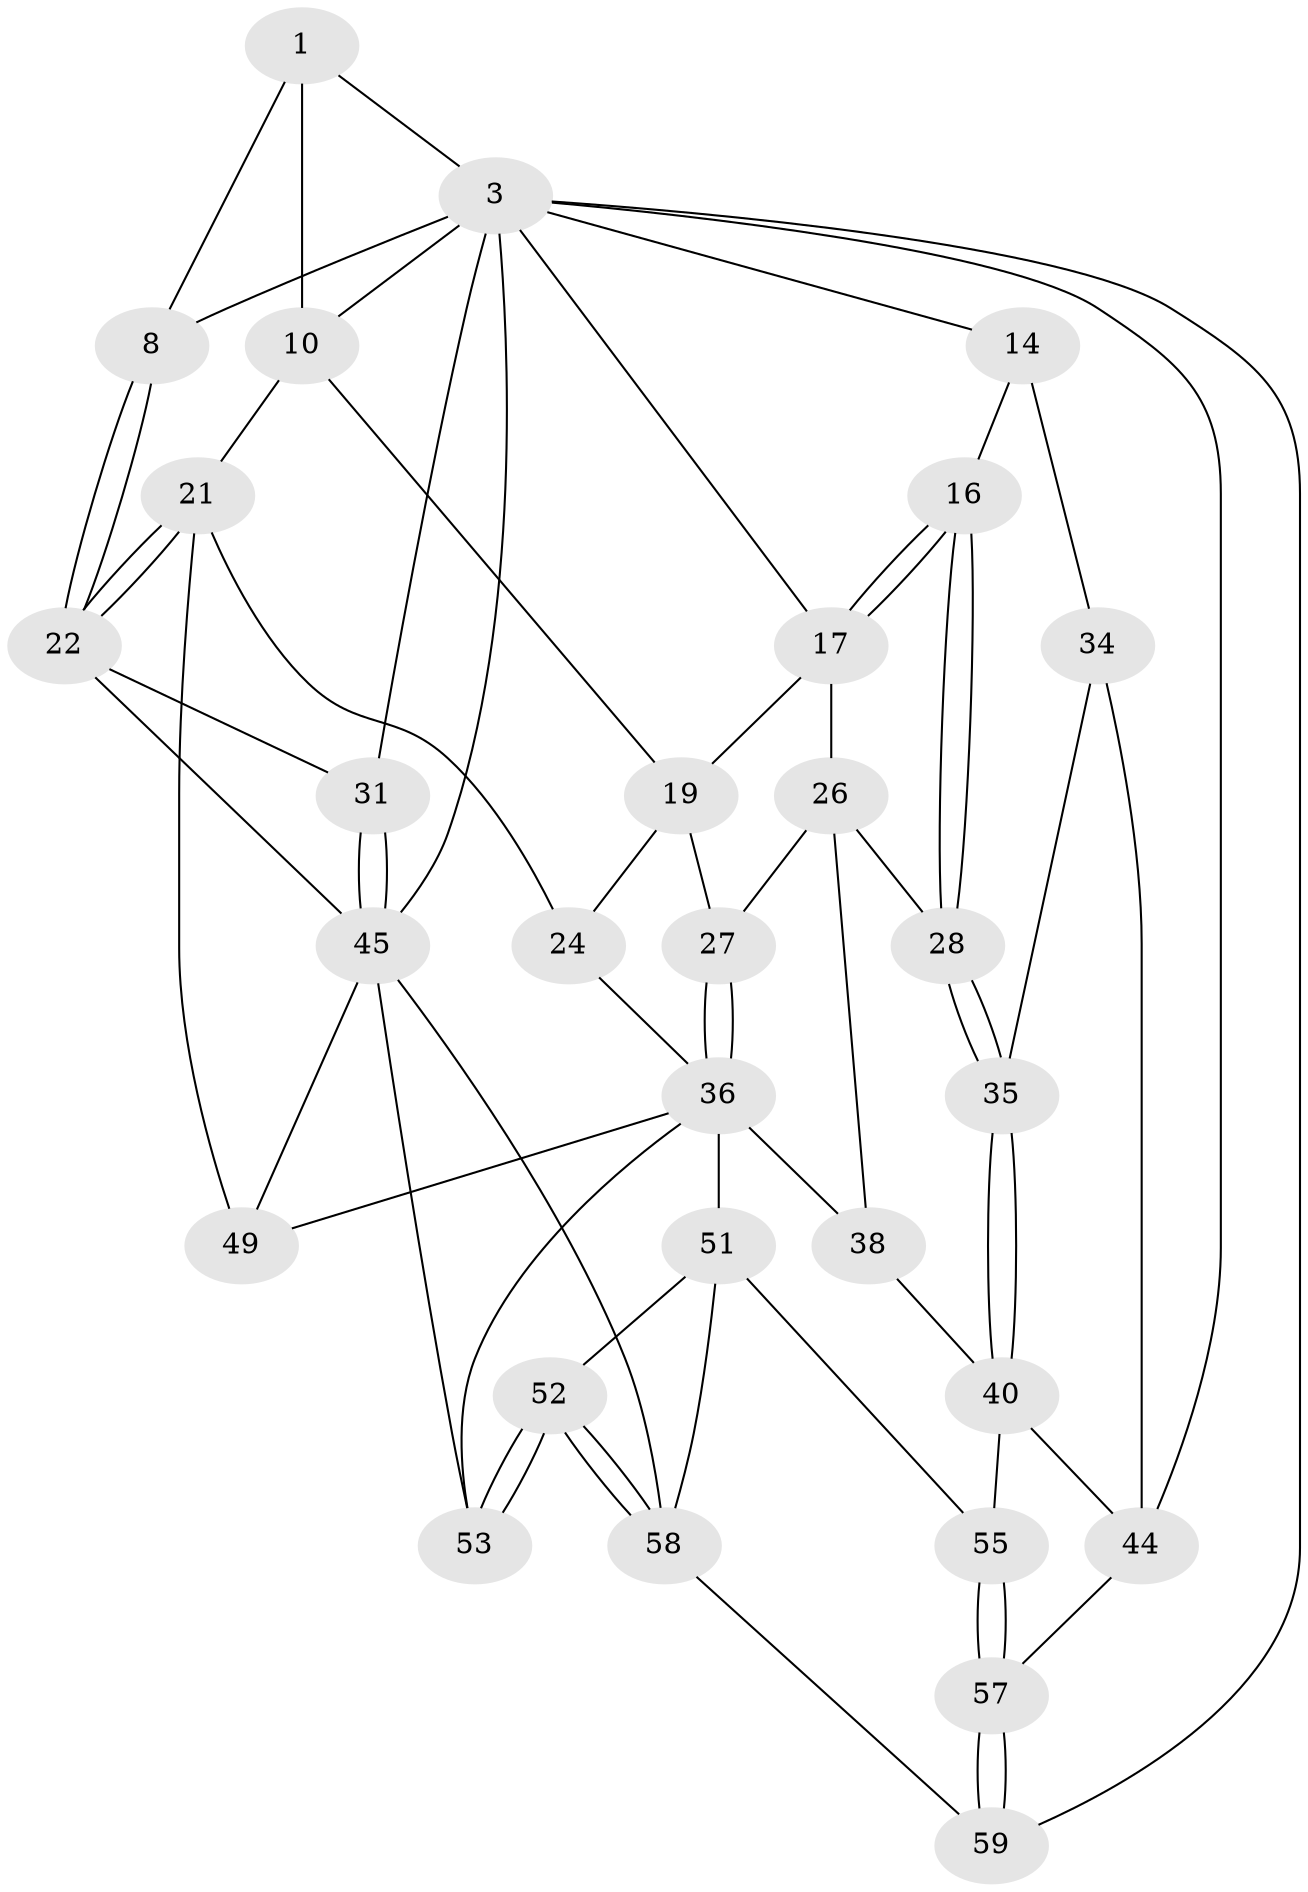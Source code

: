 // original degree distribution, {3: 0.03333333333333333, 4: 0.18333333333333332, 5: 0.6333333333333333, 6: 0.15}
// Generated by graph-tools (version 1.1) at 2025/17/03/09/25 04:17:22]
// undirected, 30 vertices, 68 edges
graph export_dot {
graph [start="1"]
  node [color=gray90,style=filled];
  1 [pos="+0.4571444802073168+0",super="+2+7"];
  3 [pos="+0.6052701220730896+0",super="+11+4"];
  8 [pos="+0.24859590089250228+0.14465039650735576",super="+9"];
  10 [pos="+0.3466802752523439+0.08343422687906463",super="+12"];
  14 [pos="+1+0",super="+15"];
  16 [pos="+0.7452609059490882+0.21173656616838216"];
  17 [pos="+0.6613975847995065+0.10332826662262609",super="+18"];
  19 [pos="+0.5079843491270584+0.14871190104134338",super="+23"];
  21 [pos="+0.29916273526012127+0.25190138083007074",super="+25"];
  22 [pos="+0.24740373500737872+0.1494494389372493",super="+30"];
  24 [pos="+0.3680334403100319+0.37946466116687994"];
  26 [pos="+0.6310484320228917+0.27881700258178477",super="+29"];
  27 [pos="+0.6024742383435702+0.2915409889982091"];
  28 [pos="+0.6718337913362593+0.2835655001668335"];
  31 [pos="+0+0"];
  34 [pos="+0.8834317435484595+0.45896911336528184",super="+42"];
  35 [pos="+0.7831304200679647+0.48116802495121275"];
  36 [pos="+0.5052771679469653+0.47155240025431494",super="+39+37"];
  38 [pos="+0.5858139056422826+0.5102306094005884"];
  40 [pos="+0.6884010881821863+0.5468655646584248",super="+41"];
  44 [pos="+1+0.5482020335446701",super="+54"];
  45 [pos="+0+0.5365208962915359",super="+46"];
  49 [pos="+0.2049035263394698+0.49788241554047924"];
  51 [pos="+0.426582183361082+0.7977266037089786",super="+56"];
  52 [pos="+0.36282875794557545+0.7765673816773696"];
  53 [pos="+0.3221741902661576+0.7383820602337057"];
  55 [pos="+0.5040902962454753+0.7845337192188032"];
  57 [pos="+0.7508037244624458+0.8157682190927914"];
  58 [pos="+0+1",super="+60"];
  59 [pos="+0.8932112055668552+1"];
  1 -- 10 [weight=2];
  1 -- 3;
  1 -- 8;
  3 -- 17;
  3 -- 10;
  3 -- 8 [weight=2];
  3 -- 59;
  3 -- 44;
  3 -- 45 [weight=2];
  3 -- 14;
  3 -- 31;
  8 -- 22;
  8 -- 22;
  10 -- 19;
  10 -- 21;
  14 -- 16;
  14 -- 34 [weight=2];
  16 -- 17;
  16 -- 17;
  16 -- 28;
  16 -- 28;
  17 -- 26;
  17 -- 19;
  19 -- 24;
  19 -- 27;
  21 -- 22 [weight=2];
  21 -- 22;
  21 -- 24;
  21 -- 49;
  22 -- 45;
  22 -- 31;
  24 -- 36;
  26 -- 27;
  26 -- 28;
  26 -- 38;
  27 -- 36;
  27 -- 36;
  28 -- 35;
  28 -- 35;
  31 -- 45;
  31 -- 45;
  34 -- 35;
  34 -- 44;
  35 -- 40;
  35 -- 40;
  36 -- 51;
  36 -- 38;
  36 -- 49;
  36 -- 53;
  38 -- 40;
  40 -- 55;
  40 -- 44;
  44 -- 57;
  45 -- 49;
  45 -- 53;
  45 -- 58;
  51 -- 52;
  51 -- 58;
  51 -- 55;
  52 -- 53;
  52 -- 53;
  52 -- 58;
  52 -- 58;
  55 -- 57;
  55 -- 57;
  57 -- 59;
  57 -- 59;
  58 -- 59;
}
